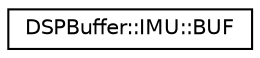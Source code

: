 digraph "Graphical Class Hierarchy"
{
 // INTERACTIVE_SVG=YES
  edge [fontname="Helvetica",fontsize="10",labelfontname="Helvetica",labelfontsize="10"];
  node [fontname="Helvetica",fontsize="10",shape=record];
  rankdir="LR";
  Node1 [label="DSPBuffer::IMU::BUF",height=0.2,width=0.4,color="black", fillcolor="white", style="filled",URL="$structDSPBuffer_1_1IMU_1_1BUF.html"];
}
